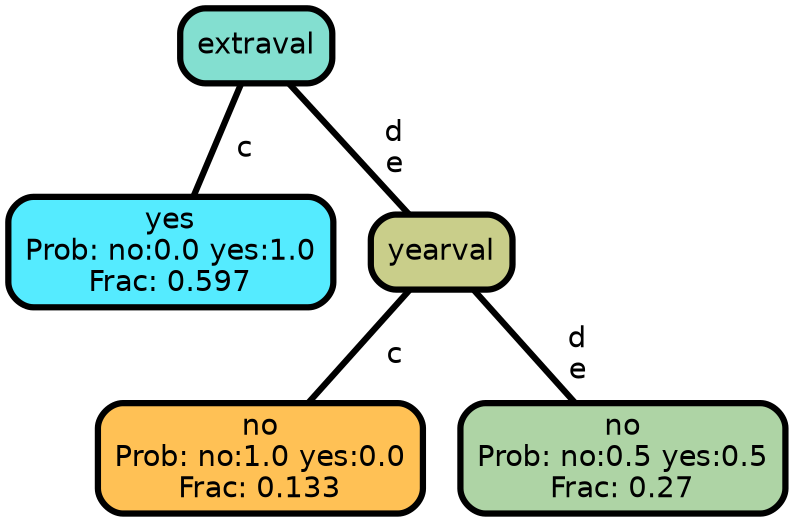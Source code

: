 graph Tree {
node [shape=box, style="filled, rounded",color="black",penwidth="3",fontcolor="black",                 fontname=helvetica] ;
graph [ranksep="0 equally", splines=straight,                 bgcolor=transparent, dpi=200] ;
edge [fontname=helvetica, color=black] ;
0 [label="yes
Prob: no:0.0 yes:1.0
Frac: 0.597", fillcolor="#55ebff"] ;
1 [label="extraval", fillcolor="#83dfd0"] ;
2 [label="no
Prob: no:1.0 yes:0.0
Frac: 0.133", fillcolor="#ffc155"] ;
3 [label="yearval", fillcolor="#c9ce8a"] ;
4 [label="no
Prob: no:0.5 yes:0.5
Frac: 0.27", fillcolor="#aed4a5"] ;
1 -- 0 [label=" c",penwidth=3] ;
1 -- 3 [label=" d\n e",penwidth=3] ;
3 -- 2 [label=" c",penwidth=3] ;
3 -- 4 [label=" d\n e",penwidth=3] ;
{rank = same;}}
